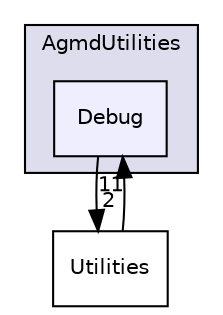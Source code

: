 digraph "J:/Projet Infographie/Moteur3D/AgmdEngine/src/AgmdUtilities/Debug" {
  compound=true
  node [ fontsize="10", fontname="Helvetica"];
  edge [ labelfontsize="10", labelfontname="Helvetica"];
  subgraph clusterdir_7c59fcbadd8abb39f7ae389316a19242 {
    graph [ bgcolor="#ddddee", pencolor="black", label="AgmdUtilities" fontname="Helvetica", fontsize="10", URL="dir_7c59fcbadd8abb39f7ae389316a19242.html"]
  dir_c4edac2dd49bbea4b29a52e5ce536fa3 [shape=box, label="Debug", style="filled", fillcolor="#eeeeff", pencolor="black", URL="dir_c4edac2dd49bbea4b29a52e5ce536fa3.html"];
  }
  dir_80c4af12c53c91f84f6df4eed2c70e0d [shape=box label="Utilities" URL="dir_80c4af12c53c91f84f6df4eed2c70e0d.html"];
  dir_c4edac2dd49bbea4b29a52e5ce536fa3->dir_80c4af12c53c91f84f6df4eed2c70e0d [headlabel="2", labeldistance=1.5 headhref="dir_000028_000024.html"];
  dir_80c4af12c53c91f84f6df4eed2c70e0d->dir_c4edac2dd49bbea4b29a52e5ce536fa3 [headlabel="11", labeldistance=1.5 headhref="dir_000024_000028.html"];
}

